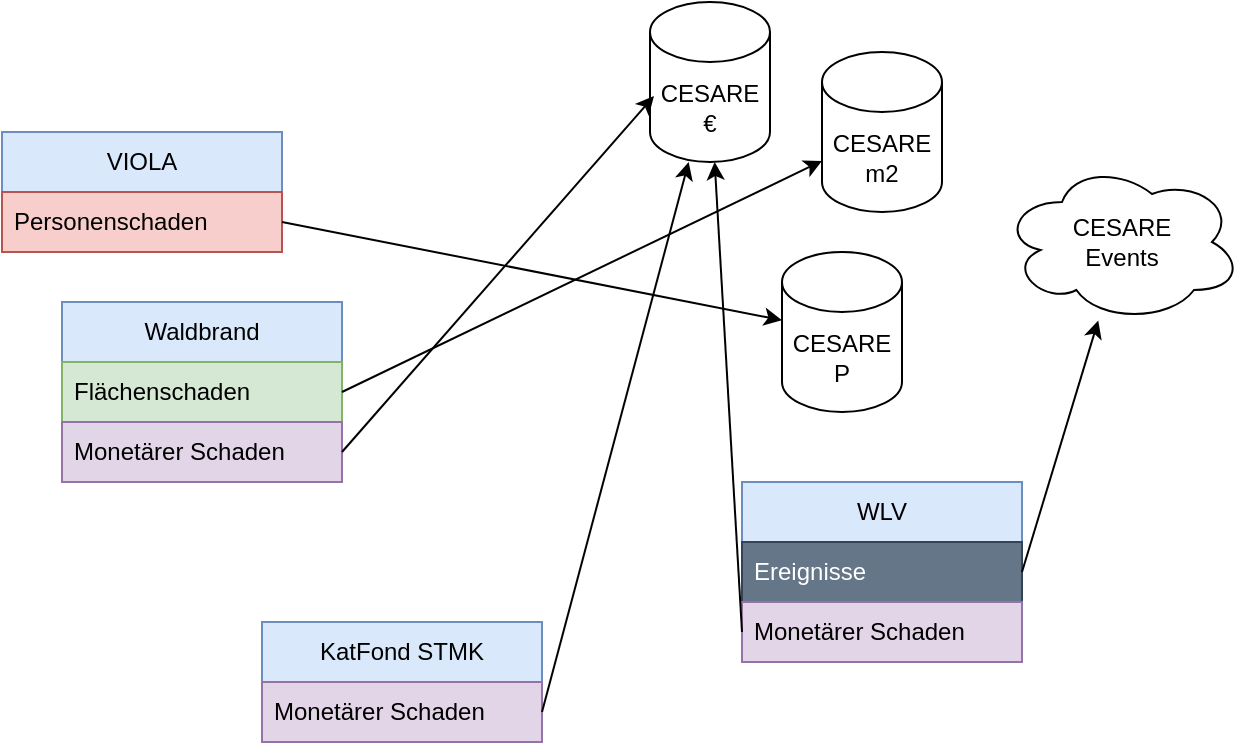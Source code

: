 <mxfile version="24.2.1" type="github">
  <diagram id="C5RBs43oDa-KdzZeNtuy" name="Page-1">
    <mxGraphModel dx="1434" dy="764" grid="1" gridSize="10" guides="1" tooltips="1" connect="1" arrows="1" fold="1" page="1" pageScale="1" pageWidth="827" pageHeight="1169" math="0" shadow="0">
      <root>
        <mxCell id="WIyWlLk6GJQsqaUBKTNV-0" />
        <mxCell id="WIyWlLk6GJQsqaUBKTNV-1" parent="WIyWlLk6GJQsqaUBKTNV-0" />
        <mxCell id="sgGp_4qUbBrlw8MdQmAA-0" value="VIOLA" style="swimlane;fontStyle=0;childLayout=stackLayout;horizontal=1;startSize=30;horizontalStack=0;resizeParent=1;resizeParentMax=0;resizeLast=0;collapsible=1;marginBottom=0;whiteSpace=wrap;html=1;fillColor=#dae8fc;strokeColor=#6c8ebf;" vertex="1" parent="WIyWlLk6GJQsqaUBKTNV-1">
          <mxGeometry x="70" y="145" width="140" height="60" as="geometry">
            <mxRectangle x="50" y="525" width="80" height="30" as="alternateBounds" />
          </mxGeometry>
        </mxCell>
        <mxCell id="sgGp_4qUbBrlw8MdQmAA-1" value="Personenschaden" style="text;strokeColor=#b85450;fillColor=#f8cecc;align=left;verticalAlign=middle;spacingLeft=4;spacingRight=4;overflow=hidden;points=[[0,0.5],[1,0.5]];portConstraint=eastwest;rotatable=0;whiteSpace=wrap;html=1;" vertex="1" parent="sgGp_4qUbBrlw8MdQmAA-0">
          <mxGeometry y="30" width="140" height="30" as="geometry" />
        </mxCell>
        <mxCell id="sgGp_4qUbBrlw8MdQmAA-7" value="Waldbrand" style="swimlane;fontStyle=0;childLayout=stackLayout;horizontal=1;startSize=30;horizontalStack=0;resizeParent=1;resizeParentMax=0;resizeLast=0;collapsible=1;marginBottom=0;whiteSpace=wrap;html=1;fillColor=#dae8fc;strokeColor=#6c8ebf;" vertex="1" parent="WIyWlLk6GJQsqaUBKTNV-1">
          <mxGeometry x="100" y="230" width="140" height="90" as="geometry" />
        </mxCell>
        <mxCell id="sgGp_4qUbBrlw8MdQmAA-8" value="Flächenschaden" style="text;strokeColor=#82b366;fillColor=#d5e8d4;align=left;verticalAlign=middle;spacingLeft=4;spacingRight=4;overflow=hidden;points=[[0,0.5],[1,0.5]];portConstraint=eastwest;rotatable=0;whiteSpace=wrap;html=1;" vertex="1" parent="sgGp_4qUbBrlw8MdQmAA-7">
          <mxGeometry y="30" width="140" height="30" as="geometry" />
        </mxCell>
        <mxCell id="sgGp_4qUbBrlw8MdQmAA-9" value="Monetärer Schaden" style="text;strokeColor=#9673a6;fillColor=#e1d5e7;align=left;verticalAlign=middle;spacingLeft=4;spacingRight=4;overflow=hidden;points=[[0,0.5],[1,0.5]];portConstraint=eastwest;rotatable=0;whiteSpace=wrap;html=1;" vertex="1" parent="sgGp_4qUbBrlw8MdQmAA-7">
          <mxGeometry y="60" width="140" height="30" as="geometry" />
        </mxCell>
        <mxCell id="sgGp_4qUbBrlw8MdQmAA-11" value="CESARE&lt;div&gt;€&lt;/div&gt;" style="shape=cylinder3;whiteSpace=wrap;html=1;boundedLbl=1;backgroundOutline=1;size=15;" vertex="1" parent="WIyWlLk6GJQsqaUBKTNV-1">
          <mxGeometry x="394" y="80" width="60" height="80" as="geometry" />
        </mxCell>
        <mxCell id="sgGp_4qUbBrlw8MdQmAA-12" value="CESARE&lt;div&gt;P&lt;/div&gt;" style="shape=cylinder3;whiteSpace=wrap;html=1;boundedLbl=1;backgroundOutline=1;size=15;" vertex="1" parent="WIyWlLk6GJQsqaUBKTNV-1">
          <mxGeometry x="460" y="205" width="60" height="80" as="geometry" />
        </mxCell>
        <mxCell id="sgGp_4qUbBrlw8MdQmAA-13" value="CESARE&lt;div&gt;m2&lt;/div&gt;" style="shape=cylinder3;whiteSpace=wrap;html=1;boundedLbl=1;backgroundOutline=1;size=15;" vertex="1" parent="WIyWlLk6GJQsqaUBKTNV-1">
          <mxGeometry x="480" y="105" width="60" height="80" as="geometry" />
        </mxCell>
        <mxCell id="sgGp_4qUbBrlw8MdQmAA-14" value="KatFond STMK" style="swimlane;fontStyle=0;childLayout=stackLayout;horizontal=1;startSize=30;horizontalStack=0;resizeParent=1;resizeParentMax=0;resizeLast=0;collapsible=1;marginBottom=0;whiteSpace=wrap;html=1;fillColor=#dae8fc;strokeColor=#6c8ebf;" vertex="1" parent="WIyWlLk6GJQsqaUBKTNV-1">
          <mxGeometry x="200" y="390" width="140" height="60" as="geometry" />
        </mxCell>
        <mxCell id="sgGp_4qUbBrlw8MdQmAA-16" value="Monetärer Schaden" style="text;strokeColor=#9673a6;fillColor=#e1d5e7;align=left;verticalAlign=middle;spacingLeft=4;spacingRight=4;overflow=hidden;points=[[0,0.5],[1,0.5]];portConstraint=eastwest;rotatable=0;whiteSpace=wrap;html=1;" vertex="1" parent="sgGp_4qUbBrlw8MdQmAA-14">
          <mxGeometry y="30" width="140" height="30" as="geometry" />
        </mxCell>
        <mxCell id="sgGp_4qUbBrlw8MdQmAA-17" value="WLV" style="swimlane;fontStyle=0;childLayout=stackLayout;horizontal=1;startSize=30;horizontalStack=0;resizeParent=1;resizeParentMax=0;resizeLast=0;collapsible=1;marginBottom=0;whiteSpace=wrap;html=1;fillColor=#dae8fc;strokeColor=#6c8ebf;" vertex="1" parent="WIyWlLk6GJQsqaUBKTNV-1">
          <mxGeometry x="440" y="320" width="140" height="90" as="geometry" />
        </mxCell>
        <mxCell id="sgGp_4qUbBrlw8MdQmAA-18" value="Ereignisse" style="text;strokeColor=#314354;fillColor=#647687;align=left;verticalAlign=middle;spacingLeft=4;spacingRight=4;overflow=hidden;points=[[0,0.5],[1,0.5]];portConstraint=eastwest;rotatable=0;whiteSpace=wrap;html=1;fontColor=#ffffff;" vertex="1" parent="sgGp_4qUbBrlw8MdQmAA-17">
          <mxGeometry y="30" width="140" height="30" as="geometry" />
        </mxCell>
        <mxCell id="sgGp_4qUbBrlw8MdQmAA-19" value="Monetärer Schaden" style="text;strokeColor=#9673a6;fillColor=#e1d5e7;align=left;verticalAlign=middle;spacingLeft=4;spacingRight=4;overflow=hidden;points=[[0,0.5],[1,0.5]];portConstraint=eastwest;rotatable=0;whiteSpace=wrap;html=1;" vertex="1" parent="sgGp_4qUbBrlw8MdQmAA-17">
          <mxGeometry y="60" width="140" height="30" as="geometry" />
        </mxCell>
        <mxCell id="sgGp_4qUbBrlw8MdQmAA-20" value="" style="endArrow=classic;html=1;rounded=0;exitX=1;exitY=0.5;exitDx=0;exitDy=0;" edge="1" parent="WIyWlLk6GJQsqaUBKTNV-1" source="sgGp_4qUbBrlw8MdQmAA-1" target="sgGp_4qUbBrlw8MdQmAA-12">
          <mxGeometry width="50" height="50" relative="1" as="geometry">
            <mxPoint x="400" y="280" as="sourcePoint" />
            <mxPoint x="450" y="230" as="targetPoint" />
          </mxGeometry>
        </mxCell>
        <mxCell id="sgGp_4qUbBrlw8MdQmAA-21" value="" style="endArrow=classic;html=1;rounded=0;exitX=1;exitY=0.5;exitDx=0;exitDy=0;" edge="1" parent="WIyWlLk6GJQsqaUBKTNV-1" source="sgGp_4qUbBrlw8MdQmAA-7" target="sgGp_4qUbBrlw8MdQmAA-13">
          <mxGeometry width="50" height="50" relative="1" as="geometry">
            <mxPoint x="400" y="280" as="sourcePoint" />
            <mxPoint x="450" y="230" as="targetPoint" />
          </mxGeometry>
        </mxCell>
        <mxCell id="sgGp_4qUbBrlw8MdQmAA-22" value="" style="endArrow=classic;html=1;rounded=0;exitX=1;exitY=0.5;exitDx=0;exitDy=0;entryX=0.033;entryY=0.588;entryDx=0;entryDy=0;entryPerimeter=0;" edge="1" parent="WIyWlLk6GJQsqaUBKTNV-1" source="sgGp_4qUbBrlw8MdQmAA-9" target="sgGp_4qUbBrlw8MdQmAA-11">
          <mxGeometry width="50" height="50" relative="1" as="geometry">
            <mxPoint x="250" y="285" as="sourcePoint" />
            <mxPoint x="600" y="151" as="targetPoint" />
          </mxGeometry>
        </mxCell>
        <mxCell id="sgGp_4qUbBrlw8MdQmAA-23" value="" style="endArrow=classic;html=1;rounded=0;exitX=1;exitY=0.75;exitDx=0;exitDy=0;" edge="1" parent="WIyWlLk6GJQsqaUBKTNV-1" source="sgGp_4qUbBrlw8MdQmAA-14" target="sgGp_4qUbBrlw8MdQmAA-11">
          <mxGeometry width="50" height="50" relative="1" as="geometry">
            <mxPoint x="250" y="315" as="sourcePoint" />
            <mxPoint x="462" y="147" as="targetPoint" />
          </mxGeometry>
        </mxCell>
        <mxCell id="sgGp_4qUbBrlw8MdQmAA-25" value="CESARE&lt;div&gt;Events&lt;/div&gt;" style="ellipse;shape=cloud;whiteSpace=wrap;html=1;" vertex="1" parent="WIyWlLk6GJQsqaUBKTNV-1">
          <mxGeometry x="570" y="160" width="120" height="80" as="geometry" />
        </mxCell>
        <mxCell id="sgGp_4qUbBrlw8MdQmAA-26" value="" style="endArrow=classic;html=1;rounded=0;exitX=0;exitY=0.5;exitDx=0;exitDy=0;" edge="1" parent="WIyWlLk6GJQsqaUBKTNV-1" source="sgGp_4qUbBrlw8MdQmAA-19" target="sgGp_4qUbBrlw8MdQmAA-11">
          <mxGeometry width="50" height="50" relative="1" as="geometry">
            <mxPoint x="350" y="445" as="sourcePoint" />
            <mxPoint x="423" y="170" as="targetPoint" />
          </mxGeometry>
        </mxCell>
        <mxCell id="sgGp_4qUbBrlw8MdQmAA-27" value="" style="endArrow=classic;html=1;rounded=0;exitX=1;exitY=0.5;exitDx=0;exitDy=0;" edge="1" parent="WIyWlLk6GJQsqaUBKTNV-1" source="sgGp_4qUbBrlw8MdQmAA-18" target="sgGp_4qUbBrlw8MdQmAA-25">
          <mxGeometry width="50" height="50" relative="1" as="geometry">
            <mxPoint x="744" y="555" as="sourcePoint" />
            <mxPoint x="730" y="320" as="targetPoint" />
          </mxGeometry>
        </mxCell>
      </root>
    </mxGraphModel>
  </diagram>
</mxfile>
